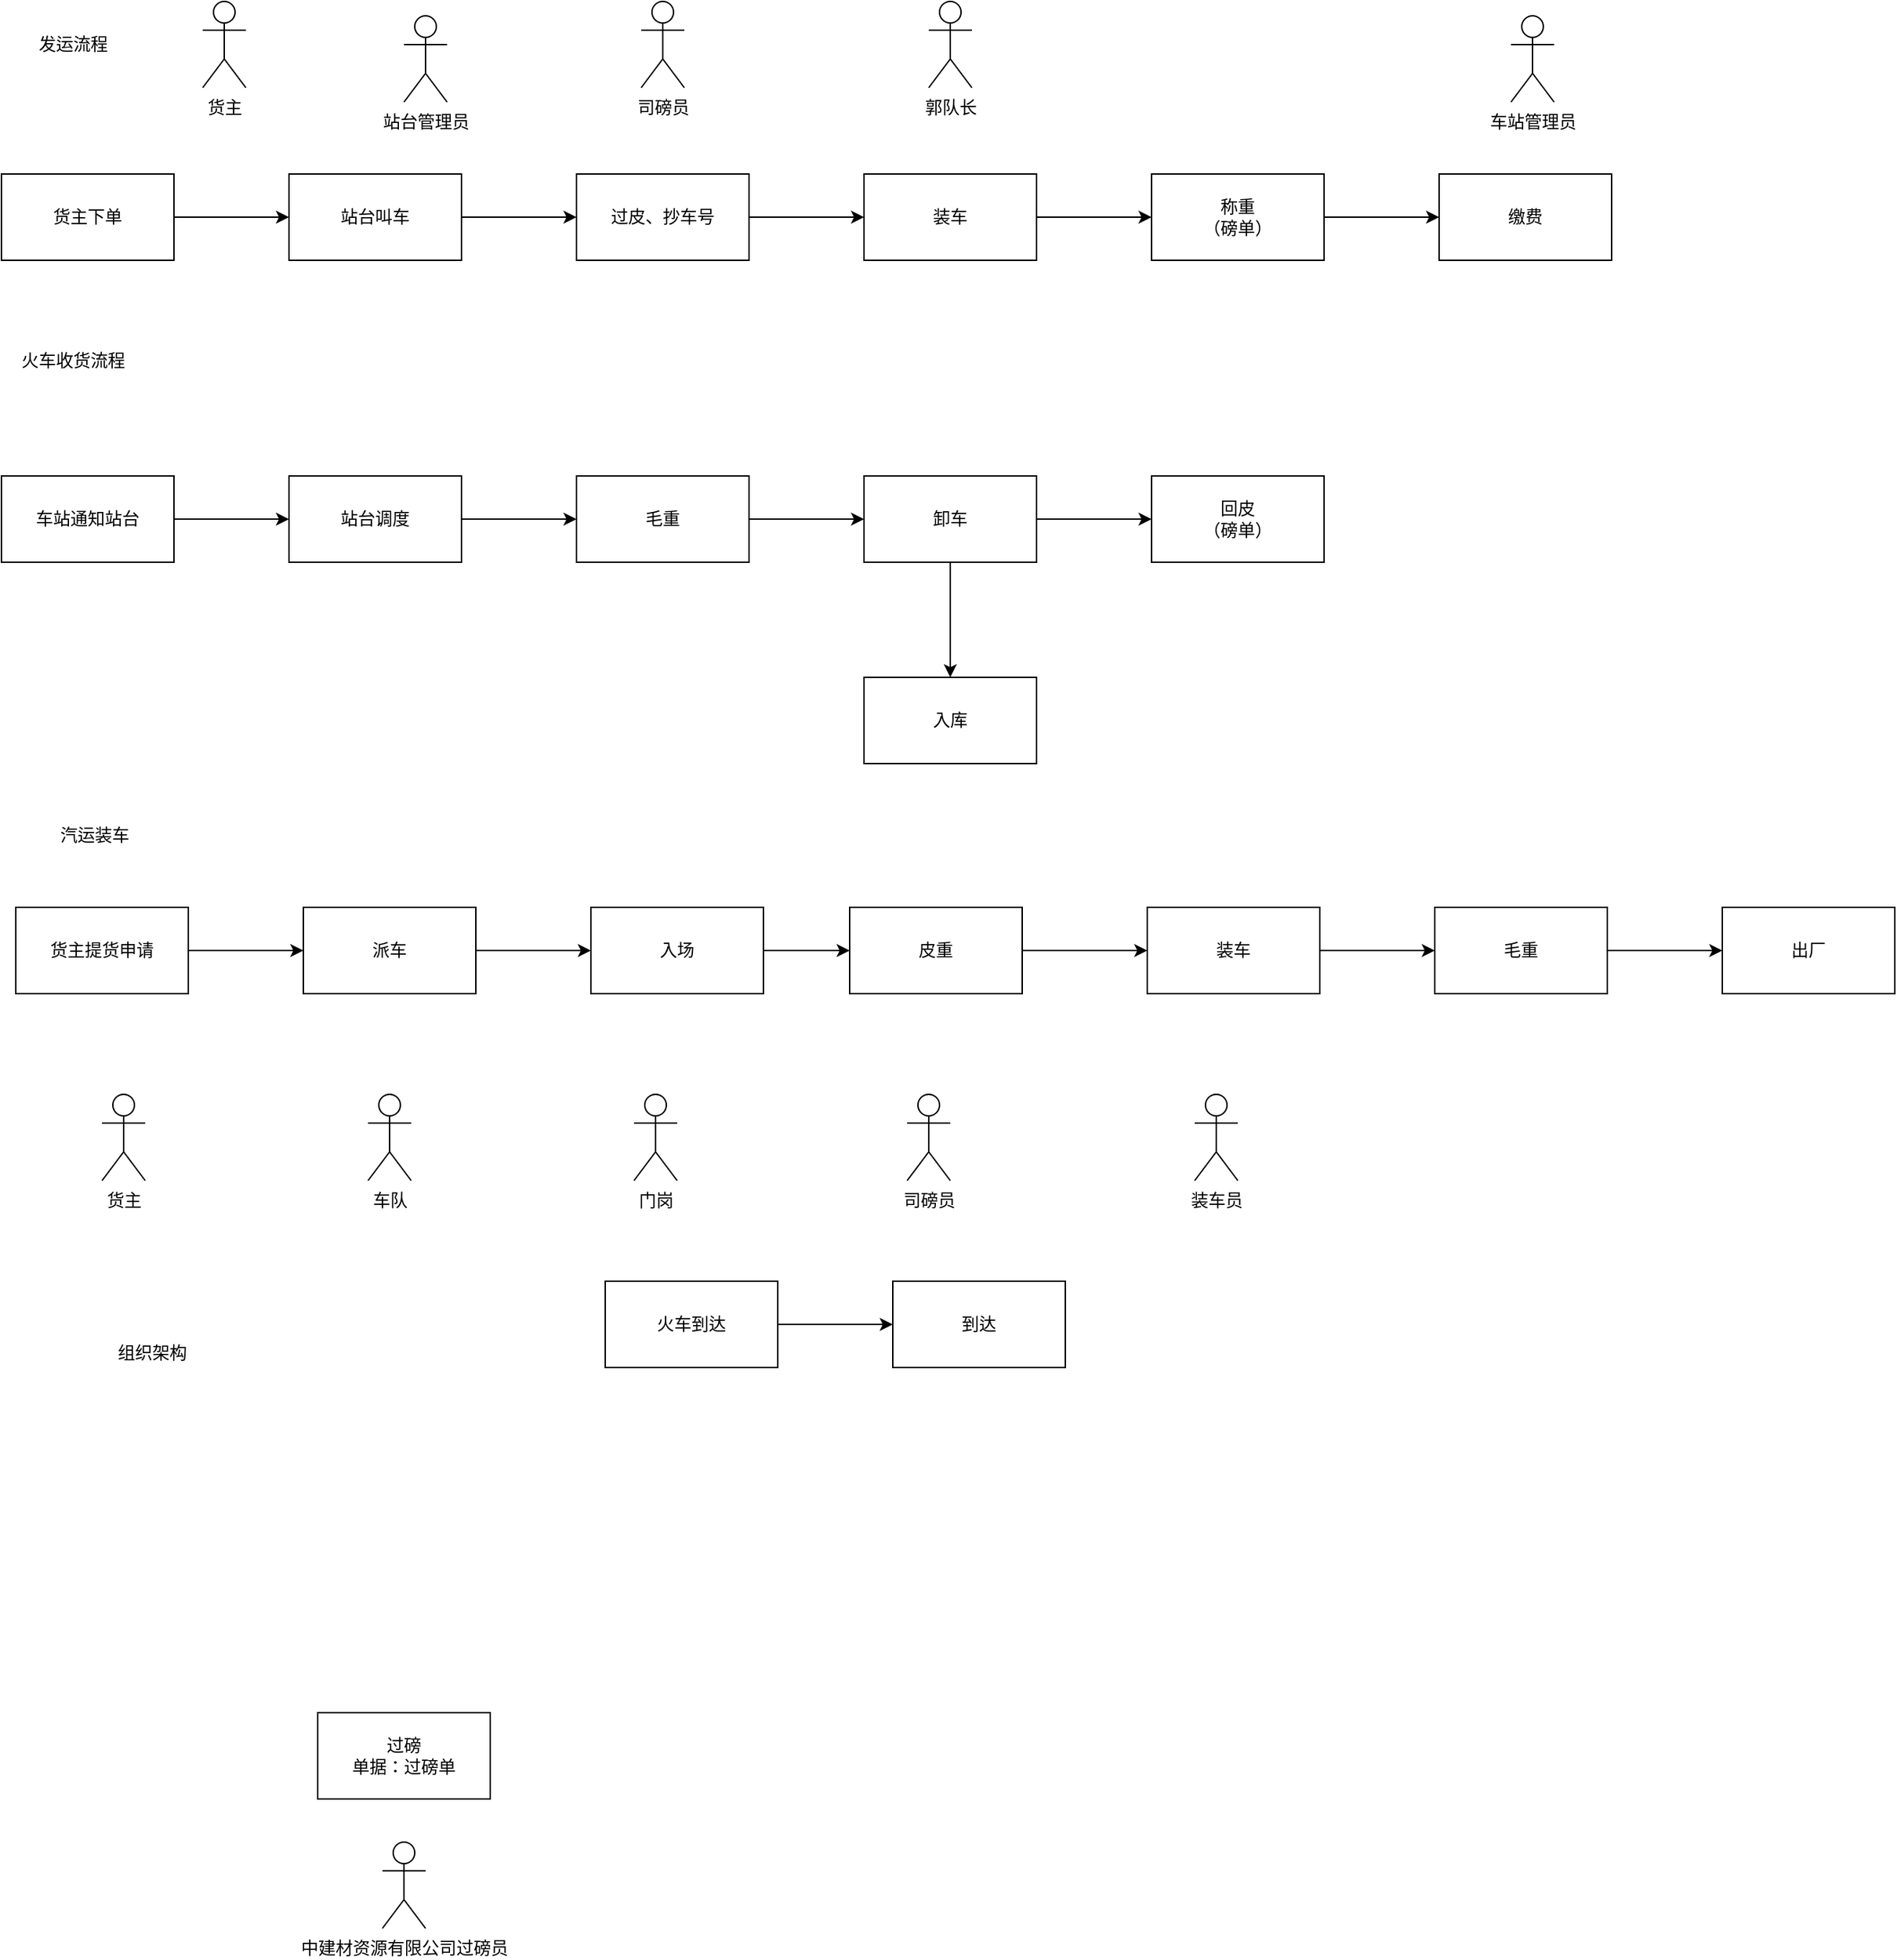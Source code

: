 <mxfile version="14.6.11" type="github">
  <diagram id="qtWjTn31YD0YpvK0INZs" name="Page-1">
    <mxGraphModel dx="1141" dy="619" grid="1" gridSize="10" guides="1" tooltips="1" connect="1" arrows="1" fold="1" page="1" pageScale="1" pageWidth="827" pageHeight="1169" math="0" shadow="0">
      <root>
        <mxCell id="0" />
        <mxCell id="1" parent="0" />
        <mxCell id="47v1WlampJaJBu8t99XA-4" value="" style="edgeStyle=orthogonalEdgeStyle;rounded=0;orthogonalLoop=1;jettySize=auto;html=1;" edge="1" parent="1" source="47v1WlampJaJBu8t99XA-1" target="47v1WlampJaJBu8t99XA-3">
          <mxGeometry relative="1" as="geometry" />
        </mxCell>
        <mxCell id="47v1WlampJaJBu8t99XA-1" value="火车到达" style="rounded=0;whiteSpace=wrap;html=1;" vertex="1" parent="1">
          <mxGeometry x="450" y="960" width="120" height="60" as="geometry" />
        </mxCell>
        <mxCell id="47v1WlampJaJBu8t99XA-2" value="发运流程" style="text;html=1;strokeColor=none;fillColor=none;align=center;verticalAlign=middle;whiteSpace=wrap;rounded=0;" vertex="1" parent="1">
          <mxGeometry x="40" y="90" width="80" height="20" as="geometry" />
        </mxCell>
        <mxCell id="47v1WlampJaJBu8t99XA-3" value="到达" style="rounded=0;whiteSpace=wrap;html=1;" vertex="1" parent="1">
          <mxGeometry x="650" y="960" width="120" height="60" as="geometry" />
        </mxCell>
        <mxCell id="47v1WlampJaJBu8t99XA-5" value="过磅&lt;br&gt;单据：过磅单" style="rounded=0;whiteSpace=wrap;html=1;" vertex="1" parent="1">
          <mxGeometry x="250" y="1260" width="120" height="60" as="geometry" />
        </mxCell>
        <mxCell id="47v1WlampJaJBu8t99XA-6" value="组织架构" style="text;html=1;strokeColor=none;fillColor=none;align=center;verticalAlign=middle;whiteSpace=wrap;rounded=0;" vertex="1" parent="1">
          <mxGeometry x="100" y="990" width="70" height="40" as="geometry" />
        </mxCell>
        <mxCell id="47v1WlampJaJBu8t99XA-13" style="edgeStyle=orthogonalEdgeStyle;rounded=0;orthogonalLoop=1;jettySize=auto;html=1;exitX=1;exitY=0.5;exitDx=0;exitDy=0;entryX=0;entryY=0.5;entryDx=0;entryDy=0;" edge="1" parent="1" source="47v1WlampJaJBu8t99XA-7" target="47v1WlampJaJBu8t99XA-8">
          <mxGeometry relative="1" as="geometry" />
        </mxCell>
        <mxCell id="47v1WlampJaJBu8t99XA-7" value="货主下单" style="rounded=0;whiteSpace=wrap;html=1;" vertex="1" parent="1">
          <mxGeometry x="30" y="190" width="120" height="60" as="geometry" />
        </mxCell>
        <mxCell id="47v1WlampJaJBu8t99XA-10" value="" style="edgeStyle=orthogonalEdgeStyle;rounded=0;orthogonalLoop=1;jettySize=auto;html=1;" edge="1" parent="1" source="47v1WlampJaJBu8t99XA-8" target="47v1WlampJaJBu8t99XA-9">
          <mxGeometry relative="1" as="geometry" />
        </mxCell>
        <mxCell id="47v1WlampJaJBu8t99XA-8" value="站台叫车" style="rounded=0;whiteSpace=wrap;html=1;" vertex="1" parent="1">
          <mxGeometry x="230" y="190" width="120" height="60" as="geometry" />
        </mxCell>
        <mxCell id="47v1WlampJaJBu8t99XA-12" value="" style="edgeStyle=orthogonalEdgeStyle;rounded=0;orthogonalLoop=1;jettySize=auto;html=1;" edge="1" parent="1" source="47v1WlampJaJBu8t99XA-9" target="47v1WlampJaJBu8t99XA-11">
          <mxGeometry relative="1" as="geometry" />
        </mxCell>
        <mxCell id="47v1WlampJaJBu8t99XA-9" value="过皮、抄车号" style="rounded=0;whiteSpace=wrap;html=1;" vertex="1" parent="1">
          <mxGeometry x="430" y="190" width="120" height="60" as="geometry" />
        </mxCell>
        <mxCell id="47v1WlampJaJBu8t99XA-15" value="" style="edgeStyle=orthogonalEdgeStyle;rounded=0;orthogonalLoop=1;jettySize=auto;html=1;" edge="1" parent="1" source="47v1WlampJaJBu8t99XA-11" target="47v1WlampJaJBu8t99XA-14">
          <mxGeometry relative="1" as="geometry" />
        </mxCell>
        <mxCell id="47v1WlampJaJBu8t99XA-11" value="装车" style="whiteSpace=wrap;html=1;rounded=0;" vertex="1" parent="1">
          <mxGeometry x="630" y="190" width="120" height="60" as="geometry" />
        </mxCell>
        <mxCell id="47v1WlampJaJBu8t99XA-17" value="" style="edgeStyle=orthogonalEdgeStyle;rounded=0;orthogonalLoop=1;jettySize=auto;html=1;" edge="1" parent="1" source="47v1WlampJaJBu8t99XA-14" target="47v1WlampJaJBu8t99XA-16">
          <mxGeometry relative="1" as="geometry" />
        </mxCell>
        <mxCell id="47v1WlampJaJBu8t99XA-14" value="称重&lt;br&gt;（磅单）" style="whiteSpace=wrap;html=1;rounded=0;" vertex="1" parent="1">
          <mxGeometry x="830" y="190" width="120" height="60" as="geometry" />
        </mxCell>
        <mxCell id="47v1WlampJaJBu8t99XA-16" value="缴费" style="whiteSpace=wrap;html=1;rounded=0;" vertex="1" parent="1">
          <mxGeometry x="1030" y="190" width="120" height="60" as="geometry" />
        </mxCell>
        <mxCell id="47v1WlampJaJBu8t99XA-18" value="火车收货流程" style="text;html=1;strokeColor=none;fillColor=none;align=center;verticalAlign=middle;whiteSpace=wrap;rounded=0;" vertex="1" parent="1">
          <mxGeometry x="40" y="310" width="80" height="20" as="geometry" />
        </mxCell>
        <mxCell id="47v1WlampJaJBu8t99XA-21" value="" style="edgeStyle=orthogonalEdgeStyle;rounded=0;orthogonalLoop=1;jettySize=auto;html=1;" edge="1" parent="1" source="47v1WlampJaJBu8t99XA-19" target="47v1WlampJaJBu8t99XA-20">
          <mxGeometry relative="1" as="geometry" />
        </mxCell>
        <mxCell id="47v1WlampJaJBu8t99XA-19" value="车站通知站台" style="rounded=0;whiteSpace=wrap;html=1;" vertex="1" parent="1">
          <mxGeometry x="30" y="400" width="120" height="60" as="geometry" />
        </mxCell>
        <mxCell id="47v1WlampJaJBu8t99XA-23" value="" style="edgeStyle=orthogonalEdgeStyle;rounded=0;orthogonalLoop=1;jettySize=auto;html=1;" edge="1" parent="1" source="47v1WlampJaJBu8t99XA-20" target="47v1WlampJaJBu8t99XA-22">
          <mxGeometry relative="1" as="geometry" />
        </mxCell>
        <mxCell id="47v1WlampJaJBu8t99XA-20" value="站台调度" style="whiteSpace=wrap;html=1;rounded=0;" vertex="1" parent="1">
          <mxGeometry x="230" y="400" width="120" height="60" as="geometry" />
        </mxCell>
        <mxCell id="47v1WlampJaJBu8t99XA-25" value="" style="edgeStyle=orthogonalEdgeStyle;rounded=0;orthogonalLoop=1;jettySize=auto;html=1;" edge="1" parent="1" source="47v1WlampJaJBu8t99XA-22" target="47v1WlampJaJBu8t99XA-24">
          <mxGeometry relative="1" as="geometry" />
        </mxCell>
        <mxCell id="47v1WlampJaJBu8t99XA-22" value="毛重" style="whiteSpace=wrap;html=1;rounded=0;" vertex="1" parent="1">
          <mxGeometry x="430" y="400" width="120" height="60" as="geometry" />
        </mxCell>
        <mxCell id="47v1WlampJaJBu8t99XA-27" value="" style="edgeStyle=orthogonalEdgeStyle;rounded=0;orthogonalLoop=1;jettySize=auto;html=1;" edge="1" parent="1" source="47v1WlampJaJBu8t99XA-24" target="47v1WlampJaJBu8t99XA-26">
          <mxGeometry relative="1" as="geometry" />
        </mxCell>
        <mxCell id="47v1WlampJaJBu8t99XA-36" value="" style="edgeStyle=orthogonalEdgeStyle;rounded=0;orthogonalLoop=1;jettySize=auto;html=1;" edge="1" parent="1" source="47v1WlampJaJBu8t99XA-24" target="47v1WlampJaJBu8t99XA-35">
          <mxGeometry relative="1" as="geometry" />
        </mxCell>
        <mxCell id="47v1WlampJaJBu8t99XA-24" value="卸车" style="whiteSpace=wrap;html=1;rounded=0;" vertex="1" parent="1">
          <mxGeometry x="630" y="400" width="120" height="60" as="geometry" />
        </mxCell>
        <mxCell id="47v1WlampJaJBu8t99XA-26" value="回皮&lt;br&gt;（磅单）" style="whiteSpace=wrap;html=1;rounded=0;" vertex="1" parent="1">
          <mxGeometry x="830" y="400" width="120" height="60" as="geometry" />
        </mxCell>
        <mxCell id="47v1WlampJaJBu8t99XA-30" value="货主" style="shape=umlActor;verticalLabelPosition=bottom;verticalAlign=top;html=1;outlineConnect=0;" vertex="1" parent="1">
          <mxGeometry x="170" y="70" width="30" height="60" as="geometry" />
        </mxCell>
        <mxCell id="47v1WlampJaJBu8t99XA-31" value="站台管理员" style="shape=umlActor;verticalLabelPosition=bottom;verticalAlign=top;html=1;outlineConnect=0;" vertex="1" parent="1">
          <mxGeometry x="310" y="80" width="30" height="60" as="geometry" />
        </mxCell>
        <mxCell id="47v1WlampJaJBu8t99XA-32" value="司磅员" style="shape=umlActor;verticalLabelPosition=bottom;verticalAlign=top;html=1;outlineConnect=0;" vertex="1" parent="1">
          <mxGeometry x="475" y="70" width="30" height="60" as="geometry" />
        </mxCell>
        <mxCell id="47v1WlampJaJBu8t99XA-33" value="郭队长" style="shape=umlActor;verticalLabelPosition=bottom;verticalAlign=top;html=1;outlineConnect=0;" vertex="1" parent="1">
          <mxGeometry x="675" y="70" width="30" height="60" as="geometry" />
        </mxCell>
        <mxCell id="47v1WlampJaJBu8t99XA-34" value="车站管理员" style="shape=umlActor;verticalLabelPosition=bottom;verticalAlign=top;html=1;outlineConnect=0;" vertex="1" parent="1">
          <mxGeometry x="1080" y="80" width="30" height="60" as="geometry" />
        </mxCell>
        <mxCell id="47v1WlampJaJBu8t99XA-35" value="入库" style="whiteSpace=wrap;html=1;rounded=0;" vertex="1" parent="1">
          <mxGeometry x="630" y="540" width="120" height="60" as="geometry" />
        </mxCell>
        <mxCell id="47v1WlampJaJBu8t99XA-37" value="汽运装车" style="text;html=1;strokeColor=none;fillColor=none;align=center;verticalAlign=middle;whiteSpace=wrap;rounded=0;" vertex="1" parent="1">
          <mxGeometry x="50" y="640" width="90" height="20" as="geometry" />
        </mxCell>
        <mxCell id="47v1WlampJaJBu8t99XA-40" value="" style="edgeStyle=orthogonalEdgeStyle;rounded=0;orthogonalLoop=1;jettySize=auto;html=1;" edge="1" parent="1" source="47v1WlampJaJBu8t99XA-38" target="47v1WlampJaJBu8t99XA-39">
          <mxGeometry relative="1" as="geometry" />
        </mxCell>
        <mxCell id="47v1WlampJaJBu8t99XA-38" value="货主提货申请" style="rounded=0;whiteSpace=wrap;html=1;" vertex="1" parent="1">
          <mxGeometry x="40" y="700" width="120" height="60" as="geometry" />
        </mxCell>
        <mxCell id="47v1WlampJaJBu8t99XA-51" value="" style="edgeStyle=orthogonalEdgeStyle;rounded=0;orthogonalLoop=1;jettySize=auto;html=1;" edge="1" parent="1" source="47v1WlampJaJBu8t99XA-39" target="47v1WlampJaJBu8t99XA-50">
          <mxGeometry relative="1" as="geometry" />
        </mxCell>
        <mxCell id="47v1WlampJaJBu8t99XA-39" value="派车" style="whiteSpace=wrap;html=1;rounded=0;" vertex="1" parent="1">
          <mxGeometry x="240" y="700" width="120" height="60" as="geometry" />
        </mxCell>
        <mxCell id="47v1WlampJaJBu8t99XA-53" style="edgeStyle=orthogonalEdgeStyle;rounded=0;orthogonalLoop=1;jettySize=auto;html=1;exitX=1;exitY=0.5;exitDx=0;exitDy=0;" edge="1" parent="1" source="47v1WlampJaJBu8t99XA-41" target="47v1WlampJaJBu8t99XA-43">
          <mxGeometry relative="1" as="geometry" />
        </mxCell>
        <mxCell id="47v1WlampJaJBu8t99XA-41" value="皮重" style="whiteSpace=wrap;html=1;rounded=0;" vertex="1" parent="1">
          <mxGeometry x="620" y="700" width="120" height="60" as="geometry" />
        </mxCell>
        <mxCell id="47v1WlampJaJBu8t99XA-46" value="" style="edgeStyle=orthogonalEdgeStyle;rounded=0;orthogonalLoop=1;jettySize=auto;html=1;" edge="1" parent="1" source="47v1WlampJaJBu8t99XA-43" target="47v1WlampJaJBu8t99XA-45">
          <mxGeometry relative="1" as="geometry" />
        </mxCell>
        <mxCell id="47v1WlampJaJBu8t99XA-43" value="装车" style="whiteSpace=wrap;html=1;rounded=0;" vertex="1" parent="1">
          <mxGeometry x="827" y="700" width="120" height="60" as="geometry" />
        </mxCell>
        <mxCell id="47v1WlampJaJBu8t99XA-48" value="" style="edgeStyle=orthogonalEdgeStyle;rounded=0;orthogonalLoop=1;jettySize=auto;html=1;" edge="1" parent="1" source="47v1WlampJaJBu8t99XA-45" target="47v1WlampJaJBu8t99XA-47">
          <mxGeometry relative="1" as="geometry" />
        </mxCell>
        <mxCell id="47v1WlampJaJBu8t99XA-45" value="毛重" style="whiteSpace=wrap;html=1;rounded=0;" vertex="1" parent="1">
          <mxGeometry x="1027" y="700" width="120" height="60" as="geometry" />
        </mxCell>
        <mxCell id="47v1WlampJaJBu8t99XA-47" value="出厂" style="whiteSpace=wrap;html=1;rounded=0;" vertex="1" parent="1">
          <mxGeometry x="1227" y="700" width="120" height="60" as="geometry" />
        </mxCell>
        <mxCell id="47v1WlampJaJBu8t99XA-52" style="edgeStyle=orthogonalEdgeStyle;rounded=0;orthogonalLoop=1;jettySize=auto;html=1;exitX=1;exitY=0.5;exitDx=0;exitDy=0;" edge="1" parent="1" source="47v1WlampJaJBu8t99XA-50" target="47v1WlampJaJBu8t99XA-41">
          <mxGeometry relative="1" as="geometry" />
        </mxCell>
        <mxCell id="47v1WlampJaJBu8t99XA-50" value="入场" style="whiteSpace=wrap;html=1;rounded=0;" vertex="1" parent="1">
          <mxGeometry x="440" y="700" width="120" height="60" as="geometry" />
        </mxCell>
        <mxCell id="47v1WlampJaJBu8t99XA-54" value="货主" style="shape=umlActor;verticalLabelPosition=bottom;verticalAlign=top;html=1;outlineConnect=0;" vertex="1" parent="1">
          <mxGeometry x="100" y="830" width="30" height="60" as="geometry" />
        </mxCell>
        <mxCell id="47v1WlampJaJBu8t99XA-55" value="车队" style="shape=umlActor;verticalLabelPosition=bottom;verticalAlign=top;html=1;outlineConnect=0;" vertex="1" parent="1">
          <mxGeometry x="285" y="830" width="30" height="60" as="geometry" />
        </mxCell>
        <mxCell id="47v1WlampJaJBu8t99XA-56" value="门岗" style="shape=umlActor;verticalLabelPosition=bottom;verticalAlign=top;html=1;outlineConnect=0;" vertex="1" parent="1">
          <mxGeometry x="470" y="830" width="30" height="60" as="geometry" />
        </mxCell>
        <mxCell id="47v1WlampJaJBu8t99XA-57" value="司磅员" style="shape=umlActor;verticalLabelPosition=bottom;verticalAlign=top;html=1;outlineConnect=0;" vertex="1" parent="1">
          <mxGeometry x="660" y="830" width="30" height="60" as="geometry" />
        </mxCell>
        <mxCell id="47v1WlampJaJBu8t99XA-58" value="装车员" style="shape=umlActor;verticalLabelPosition=bottom;verticalAlign=top;html=1;outlineConnect=0;" vertex="1" parent="1">
          <mxGeometry x="860" y="830" width="30" height="60" as="geometry" />
        </mxCell>
        <mxCell id="47v1WlampJaJBu8t99XA-59" value="中建材资源有限公司过磅员" style="shape=umlActor;verticalLabelPosition=bottom;verticalAlign=top;html=1;outlineConnect=0;" vertex="1" parent="1">
          <mxGeometry x="295" y="1350" width="30" height="60" as="geometry" />
        </mxCell>
      </root>
    </mxGraphModel>
  </diagram>
</mxfile>
